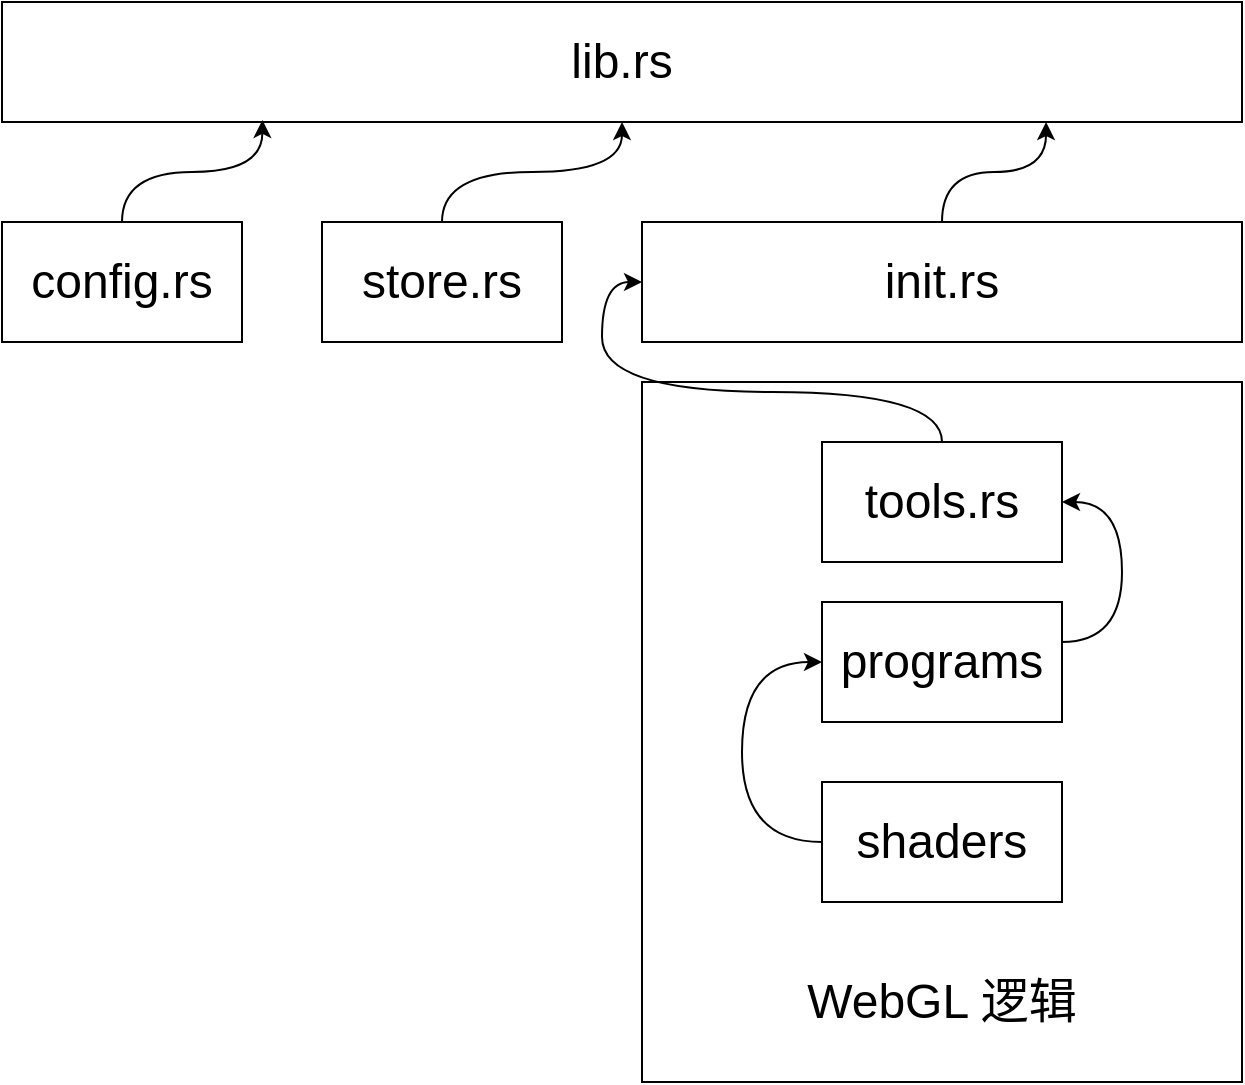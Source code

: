 <mxfile version="14.4.3" type="github">
  <diagram id="br9xavQn8HzBRbiL3zdX" name="Page-1">
    <mxGraphModel dx="1186" dy="707" grid="1" gridSize="10" guides="1" tooltips="1" connect="1" arrows="1" fold="1" page="1" pageScale="1" pageWidth="827" pageHeight="1169" math="0" shadow="0">
      <root>
        <mxCell id="0" />
        <mxCell id="1" parent="0" />
        <mxCell id="Vr31ZsoqSy_SOZ5ecPmL-11" value="" style="rounded=0;whiteSpace=wrap;html=1;" vertex="1" parent="1">
          <mxGeometry x="510" y="680" width="300" height="350" as="geometry" />
        </mxCell>
        <mxCell id="Vr31ZsoqSy_SOZ5ecPmL-1" value="&lt;span style=&quot;font-size: 24px&quot;&gt;lib.rs&lt;/span&gt;" style="rounded=0;whiteSpace=wrap;html=1;" vertex="1" parent="1">
          <mxGeometry x="190" y="490" width="620" height="60" as="geometry" />
        </mxCell>
        <mxCell id="Vr31ZsoqSy_SOZ5ecPmL-19" style="edgeStyle=orthogonalEdgeStyle;curved=1;rounded=0;orthogonalLoop=1;jettySize=auto;html=1;entryX=0.842;entryY=1;entryDx=0;entryDy=0;entryPerimeter=0;" edge="1" parent="1" source="Vr31ZsoqSy_SOZ5ecPmL-3" target="Vr31ZsoqSy_SOZ5ecPmL-1">
          <mxGeometry relative="1" as="geometry" />
        </mxCell>
        <mxCell id="Vr31ZsoqSy_SOZ5ecPmL-3" value="&lt;font style=&quot;font-size: 24px&quot;&gt;init.rs&lt;/font&gt;" style="rounded=0;whiteSpace=wrap;html=1;" vertex="1" parent="1">
          <mxGeometry x="510" y="600" width="300" height="60" as="geometry" />
        </mxCell>
        <mxCell id="Vr31ZsoqSy_SOZ5ecPmL-17" style="edgeStyle=orthogonalEdgeStyle;curved=1;rounded=0;orthogonalLoop=1;jettySize=auto;html=1;" edge="1" parent="1" source="Vr31ZsoqSy_SOZ5ecPmL-4" target="Vr31ZsoqSy_SOZ5ecPmL-1">
          <mxGeometry relative="1" as="geometry" />
        </mxCell>
        <mxCell id="Vr31ZsoqSy_SOZ5ecPmL-4" value="&lt;font style=&quot;font-size: 24px&quot;&gt;store.rs&lt;/font&gt;" style="rounded=0;whiteSpace=wrap;html=1;" vertex="1" parent="1">
          <mxGeometry x="350" y="600" width="120" height="60" as="geometry" />
        </mxCell>
        <mxCell id="Vr31ZsoqSy_SOZ5ecPmL-18" style="edgeStyle=orthogonalEdgeStyle;curved=1;rounded=0;orthogonalLoop=1;jettySize=auto;html=1;entryX=0.21;entryY=0.983;entryDx=0;entryDy=0;entryPerimeter=0;" edge="1" parent="1" source="Vr31ZsoqSy_SOZ5ecPmL-5" target="Vr31ZsoqSy_SOZ5ecPmL-1">
          <mxGeometry relative="1" as="geometry" />
        </mxCell>
        <mxCell id="Vr31ZsoqSy_SOZ5ecPmL-5" value="&lt;font style=&quot;font-size: 24px&quot;&gt;config.rs&lt;/font&gt;" style="rounded=0;whiteSpace=wrap;html=1;" vertex="1" parent="1">
          <mxGeometry x="190" y="600" width="120" height="60" as="geometry" />
        </mxCell>
        <mxCell id="Vr31ZsoqSy_SOZ5ecPmL-16" style="edgeStyle=orthogonalEdgeStyle;curved=1;rounded=0;orthogonalLoop=1;jettySize=auto;html=1;entryX=0;entryY=0.5;entryDx=0;entryDy=0;" edge="1" parent="1" source="Vr31ZsoqSy_SOZ5ecPmL-6" target="Vr31ZsoqSy_SOZ5ecPmL-3">
          <mxGeometry relative="1" as="geometry" />
        </mxCell>
        <mxCell id="Vr31ZsoqSy_SOZ5ecPmL-6" value="&lt;font style=&quot;font-size: 24px&quot;&gt;tools.rs&lt;/font&gt;" style="rounded=0;whiteSpace=wrap;html=1;" vertex="1" parent="1">
          <mxGeometry x="600" y="710" width="120" height="60" as="geometry" />
        </mxCell>
        <mxCell id="Vr31ZsoqSy_SOZ5ecPmL-15" style="edgeStyle=orthogonalEdgeStyle;curved=1;rounded=0;orthogonalLoop=1;jettySize=auto;html=1;entryX=1;entryY=0.5;entryDx=0;entryDy=0;" edge="1" parent="1" source="Vr31ZsoqSy_SOZ5ecPmL-7" target="Vr31ZsoqSy_SOZ5ecPmL-6">
          <mxGeometry relative="1" as="geometry">
            <Array as="points">
              <mxPoint x="750" y="810" />
              <mxPoint x="750" y="740" />
            </Array>
          </mxGeometry>
        </mxCell>
        <mxCell id="Vr31ZsoqSy_SOZ5ecPmL-7" value="&lt;span style=&quot;font-size: 24px&quot;&gt;programs&lt;/span&gt;" style="rounded=0;whiteSpace=wrap;html=1;" vertex="1" parent="1">
          <mxGeometry x="600" y="790" width="120" height="60" as="geometry" />
        </mxCell>
        <mxCell id="Vr31ZsoqSy_SOZ5ecPmL-14" style="edgeStyle=orthogonalEdgeStyle;rounded=0;orthogonalLoop=1;jettySize=auto;html=1;entryX=0;entryY=0.5;entryDx=0;entryDy=0;curved=1;" edge="1" parent="1" source="Vr31ZsoqSy_SOZ5ecPmL-8" target="Vr31ZsoqSy_SOZ5ecPmL-7">
          <mxGeometry relative="1" as="geometry">
            <Array as="points">
              <mxPoint x="560" y="910" />
              <mxPoint x="560" y="820" />
            </Array>
          </mxGeometry>
        </mxCell>
        <mxCell id="Vr31ZsoqSy_SOZ5ecPmL-8" value="&lt;span style=&quot;font-size: 24px&quot;&gt;shaders&lt;/span&gt;" style="rounded=0;whiteSpace=wrap;html=1;" vertex="1" parent="1">
          <mxGeometry x="600" y="880" width="120" height="60" as="geometry" />
        </mxCell>
        <mxCell id="Vr31ZsoqSy_SOZ5ecPmL-12" value="&lt;font style=&quot;font-size: 24px&quot;&gt;WebGL 逻辑&lt;/font&gt;" style="text;html=1;strokeColor=none;fillColor=none;align=center;verticalAlign=middle;whiteSpace=wrap;rounded=0;" vertex="1" parent="1">
          <mxGeometry x="580" y="980" width="160" height="20" as="geometry" />
        </mxCell>
      </root>
    </mxGraphModel>
  </diagram>
</mxfile>
